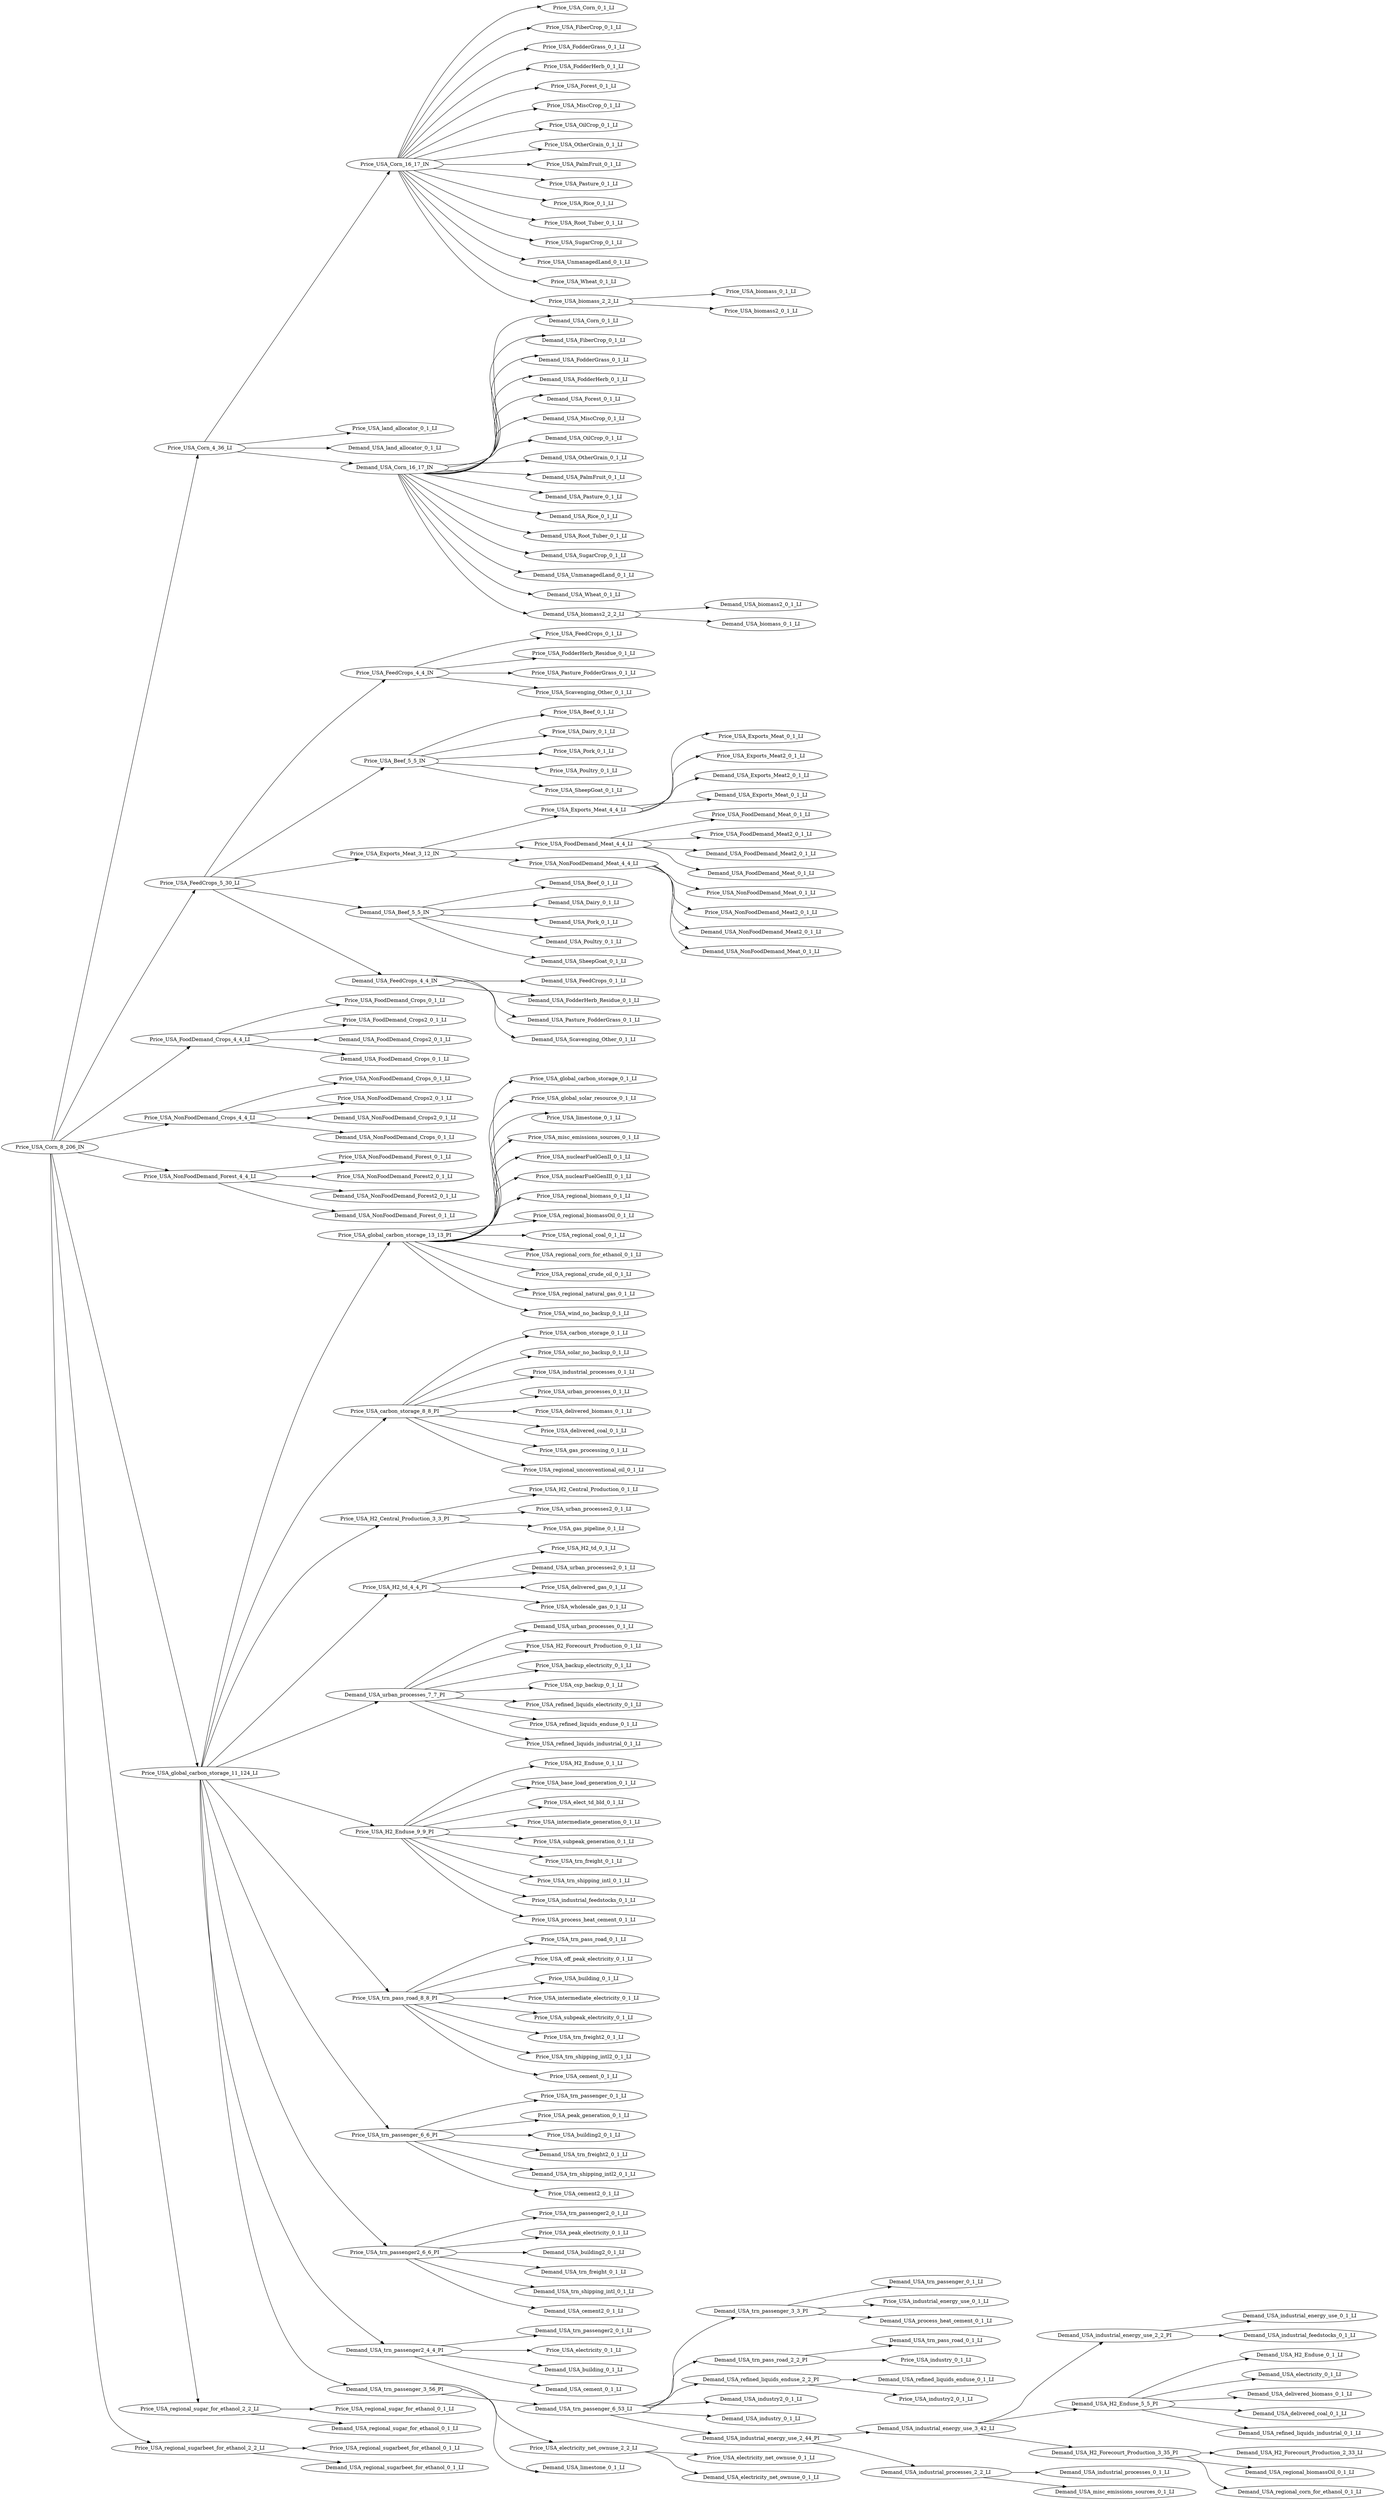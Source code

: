 digraph ClanTree {
rankdir=LR
Price_USA_Corn_8_206_IN -> Price_USA_Corn_4_36_LI;
Price_USA_Corn_4_36_LI -> Price_USA_Corn_16_17_IN;
Price_USA_Corn_16_17_IN -> Price_USA_Corn_0_1_LI;
Price_USA_Corn_16_17_IN -> Price_USA_FiberCrop_0_1_LI;
Price_USA_Corn_16_17_IN -> Price_USA_FodderGrass_0_1_LI;
Price_USA_Corn_16_17_IN -> Price_USA_FodderHerb_0_1_LI;
Price_USA_Corn_16_17_IN -> Price_USA_Forest_0_1_LI;
Price_USA_Corn_16_17_IN -> Price_USA_MiscCrop_0_1_LI;
Price_USA_Corn_16_17_IN -> Price_USA_OilCrop_0_1_LI;
Price_USA_Corn_16_17_IN -> Price_USA_OtherGrain_0_1_LI;
Price_USA_Corn_16_17_IN -> Price_USA_PalmFruit_0_1_LI;
Price_USA_Corn_16_17_IN -> Price_USA_Pasture_0_1_LI;
Price_USA_Corn_16_17_IN -> Price_USA_Rice_0_1_LI;
Price_USA_Corn_16_17_IN -> Price_USA_Root_Tuber_0_1_LI;
Price_USA_Corn_16_17_IN -> Price_USA_SugarCrop_0_1_LI;
Price_USA_Corn_16_17_IN -> Price_USA_UnmanagedLand_0_1_LI;
Price_USA_Corn_16_17_IN -> Price_USA_Wheat_0_1_LI;
Price_USA_Corn_16_17_IN -> Price_USA_biomass_2_2_LI;
Price_USA_biomass_2_2_LI -> Price_USA_biomass_0_1_LI;
Price_USA_biomass_2_2_LI -> Price_USA_biomass2_0_1_LI;
Price_USA_Corn_4_36_LI -> Price_USA_land_allocator_0_1_LI;
Price_USA_Corn_4_36_LI -> Demand_USA_land_allocator_0_1_LI;
Price_USA_Corn_4_36_LI -> Demand_USA_Corn_16_17_IN;
Demand_USA_Corn_16_17_IN -> Demand_USA_Corn_0_1_LI;
Demand_USA_Corn_16_17_IN -> Demand_USA_FiberCrop_0_1_LI;
Demand_USA_Corn_16_17_IN -> Demand_USA_FodderGrass_0_1_LI;
Demand_USA_Corn_16_17_IN -> Demand_USA_FodderHerb_0_1_LI;
Demand_USA_Corn_16_17_IN -> Demand_USA_Forest_0_1_LI;
Demand_USA_Corn_16_17_IN -> Demand_USA_MiscCrop_0_1_LI;
Demand_USA_Corn_16_17_IN -> Demand_USA_OilCrop_0_1_LI;
Demand_USA_Corn_16_17_IN -> Demand_USA_OtherGrain_0_1_LI;
Demand_USA_Corn_16_17_IN -> Demand_USA_PalmFruit_0_1_LI;
Demand_USA_Corn_16_17_IN -> Demand_USA_Pasture_0_1_LI;
Demand_USA_Corn_16_17_IN -> Demand_USA_Rice_0_1_LI;
Demand_USA_Corn_16_17_IN -> Demand_USA_Root_Tuber_0_1_LI;
Demand_USA_Corn_16_17_IN -> Demand_USA_SugarCrop_0_1_LI;
Demand_USA_Corn_16_17_IN -> Demand_USA_UnmanagedLand_0_1_LI;
Demand_USA_Corn_16_17_IN -> Demand_USA_Wheat_0_1_LI;
Demand_USA_Corn_16_17_IN -> Demand_USA_biomass2_2_2_LI;
Demand_USA_biomass2_2_2_LI -> Demand_USA_biomass2_0_1_LI;
Demand_USA_biomass2_2_2_LI -> Demand_USA_biomass_0_1_LI;
Price_USA_Corn_8_206_IN -> Price_USA_FeedCrops_5_30_LI;
Price_USA_FeedCrops_5_30_LI -> Price_USA_FeedCrops_4_4_IN;
Price_USA_FeedCrops_4_4_IN -> Price_USA_FeedCrops_0_1_LI;
Price_USA_FeedCrops_4_4_IN -> Price_USA_FodderHerb_Residue_0_1_LI;
Price_USA_FeedCrops_4_4_IN -> Price_USA_Pasture_FodderGrass_0_1_LI;
Price_USA_FeedCrops_4_4_IN -> Price_USA_Scavenging_Other_0_1_LI;
Price_USA_FeedCrops_5_30_LI -> Price_USA_Beef_5_5_IN;
Price_USA_Beef_5_5_IN -> Price_USA_Beef_0_1_LI;
Price_USA_Beef_5_5_IN -> Price_USA_Dairy_0_1_LI;
Price_USA_Beef_5_5_IN -> Price_USA_Pork_0_1_LI;
Price_USA_Beef_5_5_IN -> Price_USA_Poultry_0_1_LI;
Price_USA_Beef_5_5_IN -> Price_USA_SheepGoat_0_1_LI;
Price_USA_FeedCrops_5_30_LI -> Price_USA_Exports_Meat_3_12_IN;
Price_USA_Exports_Meat_3_12_IN -> Price_USA_Exports_Meat_4_4_LI;
Price_USA_Exports_Meat_4_4_LI -> Price_USA_Exports_Meat_0_1_LI;
Price_USA_Exports_Meat_4_4_LI -> Price_USA_Exports_Meat2_0_1_LI;
Price_USA_Exports_Meat_4_4_LI -> Demand_USA_Exports_Meat2_0_1_LI;
Price_USA_Exports_Meat_4_4_LI -> Demand_USA_Exports_Meat_0_1_LI;
Price_USA_Exports_Meat_3_12_IN -> Price_USA_FoodDemand_Meat_4_4_LI;
Price_USA_FoodDemand_Meat_4_4_LI -> Price_USA_FoodDemand_Meat_0_1_LI;
Price_USA_FoodDemand_Meat_4_4_LI -> Price_USA_FoodDemand_Meat2_0_1_LI;
Price_USA_FoodDemand_Meat_4_4_LI -> Demand_USA_FoodDemand_Meat2_0_1_LI;
Price_USA_FoodDemand_Meat_4_4_LI -> Demand_USA_FoodDemand_Meat_0_1_LI;
Price_USA_Exports_Meat_3_12_IN -> Price_USA_NonFoodDemand_Meat_4_4_LI;
Price_USA_NonFoodDemand_Meat_4_4_LI -> Price_USA_NonFoodDemand_Meat_0_1_LI;
Price_USA_NonFoodDemand_Meat_4_4_LI -> Price_USA_NonFoodDemand_Meat2_0_1_LI;
Price_USA_NonFoodDemand_Meat_4_4_LI -> Demand_USA_NonFoodDemand_Meat2_0_1_LI;
Price_USA_NonFoodDemand_Meat_4_4_LI -> Demand_USA_NonFoodDemand_Meat_0_1_LI;
Price_USA_FeedCrops_5_30_LI -> Demand_USA_Beef_5_5_IN;
Demand_USA_Beef_5_5_IN -> Demand_USA_Beef_0_1_LI;
Demand_USA_Beef_5_5_IN -> Demand_USA_Dairy_0_1_LI;
Demand_USA_Beef_5_5_IN -> Demand_USA_Pork_0_1_LI;
Demand_USA_Beef_5_5_IN -> Demand_USA_Poultry_0_1_LI;
Demand_USA_Beef_5_5_IN -> Demand_USA_SheepGoat_0_1_LI;
Price_USA_FeedCrops_5_30_LI -> Demand_USA_FeedCrops_4_4_IN;
Demand_USA_FeedCrops_4_4_IN -> Demand_USA_FeedCrops_0_1_LI;
Demand_USA_FeedCrops_4_4_IN -> Demand_USA_FodderHerb_Residue_0_1_LI;
Demand_USA_FeedCrops_4_4_IN -> Demand_USA_Pasture_FodderGrass_0_1_LI;
Demand_USA_FeedCrops_4_4_IN -> Demand_USA_Scavenging_Other_0_1_LI;
Price_USA_Corn_8_206_IN -> Price_USA_FoodDemand_Crops_4_4_LI;
Price_USA_FoodDemand_Crops_4_4_LI -> Price_USA_FoodDemand_Crops_0_1_LI;
Price_USA_FoodDemand_Crops_4_4_LI -> Price_USA_FoodDemand_Crops2_0_1_LI;
Price_USA_FoodDemand_Crops_4_4_LI -> Demand_USA_FoodDemand_Crops2_0_1_LI;
Price_USA_FoodDemand_Crops_4_4_LI -> Demand_USA_FoodDemand_Crops_0_1_LI;
Price_USA_Corn_8_206_IN -> Price_USA_NonFoodDemand_Crops_4_4_LI;
Price_USA_NonFoodDemand_Crops_4_4_LI -> Price_USA_NonFoodDemand_Crops_0_1_LI;
Price_USA_NonFoodDemand_Crops_4_4_LI -> Price_USA_NonFoodDemand_Crops2_0_1_LI;
Price_USA_NonFoodDemand_Crops_4_4_LI -> Demand_USA_NonFoodDemand_Crops2_0_1_LI;
Price_USA_NonFoodDemand_Crops_4_4_LI -> Demand_USA_NonFoodDemand_Crops_0_1_LI;
Price_USA_Corn_8_206_IN -> Price_USA_NonFoodDemand_Forest_4_4_LI;
Price_USA_NonFoodDemand_Forest_4_4_LI -> Price_USA_NonFoodDemand_Forest_0_1_LI;
Price_USA_NonFoodDemand_Forest_4_4_LI -> Price_USA_NonFoodDemand_Forest2_0_1_LI;
Price_USA_NonFoodDemand_Forest_4_4_LI -> Demand_USA_NonFoodDemand_Forest2_0_1_LI;
Price_USA_NonFoodDemand_Forest_4_4_LI -> Demand_USA_NonFoodDemand_Forest_0_1_LI;
Price_USA_Corn_8_206_IN -> Price_USA_global_carbon_storage_11_124_LI;
Price_USA_global_carbon_storage_11_124_LI -> Price_USA_global_carbon_storage_13_13_PI;
Price_USA_global_carbon_storage_13_13_PI -> Price_USA_global_carbon_storage_0_1_LI;
Price_USA_global_carbon_storage_13_13_PI -> Price_USA_global_solar_resource_0_1_LI;
Price_USA_global_carbon_storage_13_13_PI -> Price_USA_limestone_0_1_LI;
Price_USA_global_carbon_storage_13_13_PI -> Price_USA_misc_emissions_sources_0_1_LI;
Price_USA_global_carbon_storage_13_13_PI -> Price_USA_nuclearFuelGenII_0_1_LI;
Price_USA_global_carbon_storage_13_13_PI -> Price_USA_nuclearFuelGenIII_0_1_LI;
Price_USA_global_carbon_storage_13_13_PI -> Price_USA_regional_biomass_0_1_LI;
Price_USA_global_carbon_storage_13_13_PI -> Price_USA_regional_biomassOil_0_1_LI;
Price_USA_global_carbon_storage_13_13_PI -> Price_USA_regional_coal_0_1_LI;
Price_USA_global_carbon_storage_13_13_PI -> Price_USA_regional_corn_for_ethanol_0_1_LI;
Price_USA_global_carbon_storage_13_13_PI -> Price_USA_regional_crude_oil_0_1_LI;
Price_USA_global_carbon_storage_13_13_PI -> Price_USA_regional_natural_gas_0_1_LI;
Price_USA_global_carbon_storage_13_13_PI -> Price_USA_wind_no_backup_0_1_LI;
Price_USA_global_carbon_storage_11_124_LI -> Price_USA_carbon_storage_8_8_PI;
Price_USA_carbon_storage_8_8_PI -> Price_USA_carbon_storage_0_1_LI;
Price_USA_carbon_storage_8_8_PI -> Price_USA_solar_no_backup_0_1_LI;
Price_USA_carbon_storage_8_8_PI -> Price_USA_industrial_processes_0_1_LI;
Price_USA_carbon_storage_8_8_PI -> Price_USA_urban_processes_0_1_LI;
Price_USA_carbon_storage_8_8_PI -> Price_USA_delivered_biomass_0_1_LI;
Price_USA_carbon_storage_8_8_PI -> Price_USA_delivered_coal_0_1_LI;
Price_USA_carbon_storage_8_8_PI -> Price_USA_gas_processing_0_1_LI;
Price_USA_carbon_storage_8_8_PI -> Price_USA_regional_unconventional_oil_0_1_LI;
Price_USA_global_carbon_storage_11_124_LI -> Price_USA_H2_Central_Production_3_3_PI;
Price_USA_H2_Central_Production_3_3_PI -> Price_USA_H2_Central_Production_0_1_LI;
Price_USA_H2_Central_Production_3_3_PI -> Price_USA_urban_processes2_0_1_LI;
Price_USA_H2_Central_Production_3_3_PI -> Price_USA_gas_pipeline_0_1_LI;
Price_USA_global_carbon_storage_11_124_LI -> Price_USA_H2_td_4_4_PI;
Price_USA_H2_td_4_4_PI -> Price_USA_H2_td_0_1_LI;
Price_USA_H2_td_4_4_PI -> Demand_USA_urban_processes2_0_1_LI;
Price_USA_H2_td_4_4_PI -> Price_USA_delivered_gas_0_1_LI;
Price_USA_H2_td_4_4_PI -> Price_USA_wholesale_gas_0_1_LI;
Price_USA_global_carbon_storage_11_124_LI -> Demand_USA_urban_processes_7_7_PI;
Demand_USA_urban_processes_7_7_PI -> Demand_USA_urban_processes_0_1_LI;
Demand_USA_urban_processes_7_7_PI -> Price_USA_H2_Forecourt_Production_0_1_LI;
Demand_USA_urban_processes_7_7_PI -> Price_USA_backup_electricity_0_1_LI;
Demand_USA_urban_processes_7_7_PI -> Price_USA_csp_backup_0_1_LI;
Demand_USA_urban_processes_7_7_PI -> Price_USA_refined_liquids_electricity_0_1_LI;
Demand_USA_urban_processes_7_7_PI -> Price_USA_refined_liquids_enduse_0_1_LI;
Demand_USA_urban_processes_7_7_PI -> Price_USA_refined_liquids_industrial_0_1_LI;
Price_USA_global_carbon_storage_11_124_LI -> Price_USA_H2_Enduse_9_9_PI;
Price_USA_H2_Enduse_9_9_PI -> Price_USA_H2_Enduse_0_1_LI;
Price_USA_H2_Enduse_9_9_PI -> Price_USA_base_load_generation_0_1_LI;
Price_USA_H2_Enduse_9_9_PI -> Price_USA_elect_td_bld_0_1_LI;
Price_USA_H2_Enduse_9_9_PI -> Price_USA_intermediate_generation_0_1_LI;
Price_USA_H2_Enduse_9_9_PI -> Price_USA_subpeak_generation_0_1_LI;
Price_USA_H2_Enduse_9_9_PI -> Price_USA_trn_freight_0_1_LI;
Price_USA_H2_Enduse_9_9_PI -> Price_USA_trn_shipping_intl_0_1_LI;
Price_USA_H2_Enduse_9_9_PI -> Price_USA_industrial_feedstocks_0_1_LI;
Price_USA_H2_Enduse_9_9_PI -> Price_USA_process_heat_cement_0_1_LI;
Price_USA_global_carbon_storage_11_124_LI -> Price_USA_trn_pass_road_8_8_PI;
Price_USA_trn_pass_road_8_8_PI -> Price_USA_trn_pass_road_0_1_LI;
Price_USA_trn_pass_road_8_8_PI -> Price_USA_off_peak_electricity_0_1_LI;
Price_USA_trn_pass_road_8_8_PI -> Price_USA_building_0_1_LI;
Price_USA_trn_pass_road_8_8_PI -> Price_USA_intermediate_electricity_0_1_LI;
Price_USA_trn_pass_road_8_8_PI -> Price_USA_subpeak_electricity_0_1_LI;
Price_USA_trn_pass_road_8_8_PI -> Price_USA_trn_freight2_0_1_LI;
Price_USA_trn_pass_road_8_8_PI -> Price_USA_trn_shipping_intl2_0_1_LI;
Price_USA_trn_pass_road_8_8_PI -> Price_USA_cement_0_1_LI;
Price_USA_global_carbon_storage_11_124_LI -> Price_USA_trn_passenger_6_6_PI;
Price_USA_trn_passenger_6_6_PI -> Price_USA_trn_passenger_0_1_LI;
Price_USA_trn_passenger_6_6_PI -> Price_USA_peak_generation_0_1_LI;
Price_USA_trn_passenger_6_6_PI -> Price_USA_building2_0_1_LI;
Price_USA_trn_passenger_6_6_PI -> Demand_USA_trn_freight2_0_1_LI;
Price_USA_trn_passenger_6_6_PI -> Demand_USA_trn_shipping_intl2_0_1_LI;
Price_USA_trn_passenger_6_6_PI -> Price_USA_cement2_0_1_LI;
Price_USA_global_carbon_storage_11_124_LI -> Price_USA_trn_passenger2_6_6_PI;
Price_USA_trn_passenger2_6_6_PI -> Price_USA_trn_passenger2_0_1_LI;
Price_USA_trn_passenger2_6_6_PI -> Price_USA_peak_electricity_0_1_LI;
Price_USA_trn_passenger2_6_6_PI -> Demand_USA_building2_0_1_LI;
Price_USA_trn_passenger2_6_6_PI -> Demand_USA_trn_freight_0_1_LI;
Price_USA_trn_passenger2_6_6_PI -> Demand_USA_trn_shipping_intl_0_1_LI;
Price_USA_trn_passenger2_6_6_PI -> Demand_USA_cement2_0_1_LI;
Price_USA_global_carbon_storage_11_124_LI -> Demand_USA_trn_passenger2_4_4_PI;
Demand_USA_trn_passenger2_4_4_PI -> Demand_USA_trn_passenger2_0_1_LI;
Demand_USA_trn_passenger2_4_4_PI -> Price_USA_electricity_0_1_LI;
Demand_USA_trn_passenger2_4_4_PI -> Demand_USA_building_0_1_LI;
Demand_USA_trn_passenger2_4_4_PI -> Demand_USA_cement_0_1_LI;
Price_USA_global_carbon_storage_11_124_LI -> Demand_USA_trn_passenger_3_56_PI;
Demand_USA_trn_passenger_3_56_PI -> Demand_USA_trn_passenger_6_53_LI;
Demand_USA_trn_passenger_6_53_LI -> Demand_USA_trn_passenger_3_3_PI;
Demand_USA_trn_passenger_3_3_PI -> Demand_USA_trn_passenger_0_1_LI;
Demand_USA_trn_passenger_3_3_PI -> Price_USA_industrial_energy_use_0_1_LI;
Demand_USA_trn_passenger_3_3_PI -> Demand_USA_process_heat_cement_0_1_LI;
Demand_USA_trn_passenger_6_53_LI -> Demand_USA_trn_pass_road_2_2_PI;
Demand_USA_trn_pass_road_2_2_PI -> Demand_USA_trn_pass_road_0_1_LI;
Demand_USA_trn_pass_road_2_2_PI -> Price_USA_industry_0_1_LI;
Demand_USA_trn_passenger_6_53_LI -> Demand_USA_refined_liquids_enduse_2_2_PI;
Demand_USA_refined_liquids_enduse_2_2_PI -> Demand_USA_refined_liquids_enduse_0_1_LI;
Demand_USA_refined_liquids_enduse_2_2_PI -> Price_USA_industry2_0_1_LI;
Demand_USA_trn_passenger_6_53_LI -> Demand_USA_industry2_0_1_LI;
Demand_USA_trn_passenger_6_53_LI -> Demand_USA_industry_0_1_LI;
Demand_USA_trn_passenger_6_53_LI -> Demand_USA_industrial_energy_use_2_44_PI;
Demand_USA_industrial_energy_use_2_44_PI -> Demand_USA_industrial_energy_use_3_42_LI;
Demand_USA_industrial_energy_use_3_42_LI -> Demand_USA_industrial_energy_use_2_2_PI;
Demand_USA_industrial_energy_use_2_2_PI -> Demand_USA_industrial_energy_use_0_1_LI;
Demand_USA_industrial_energy_use_2_2_PI -> Demand_USA_industrial_feedstocks_0_1_LI;
Demand_USA_industrial_energy_use_3_42_LI -> Demand_USA_H2_Enduse_5_5_PI;
Demand_USA_H2_Enduse_5_5_PI -> Demand_USA_H2_Enduse_0_1_LI;
Demand_USA_H2_Enduse_5_5_PI -> Demand_USA_electricity_0_1_LI;
Demand_USA_H2_Enduse_5_5_PI -> Demand_USA_delivered_biomass_0_1_LI;
Demand_USA_H2_Enduse_5_5_PI -> Demand_USA_delivered_coal_0_1_LI;
Demand_USA_H2_Enduse_5_5_PI -> Demand_USA_refined_liquids_industrial_0_1_LI;
Demand_USA_industrial_energy_use_3_42_LI -> Demand_USA_H2_Forecourt_Production_3_35_PI;
Demand_USA_H2_Forecourt_Production_3_35_PI -> Demand_USA_H2_Forecourt_Production_2_33_LI;
Demand_USA_H2_Forecourt_Production_3_35_PI -> Demand_USA_regional_biomassOil_0_1_LI;
Demand_USA_H2_Forecourt_Production_3_35_PI -> Demand_USA_regional_corn_for_ethanol_0_1_LI;
Demand_USA_industrial_energy_use_2_44_PI -> Demand_USA_industrial_processes_2_2_LI;
Demand_USA_industrial_processes_2_2_LI -> Demand_USA_industrial_processes_0_1_LI;
Demand_USA_industrial_processes_2_2_LI -> Demand_USA_misc_emissions_sources_0_1_LI;
Demand_USA_trn_passenger_3_56_PI -> Price_USA_electricity_net_ownuse_2_2_LI;
Price_USA_electricity_net_ownuse_2_2_LI -> Price_USA_electricity_net_ownuse_0_1_LI;
Price_USA_electricity_net_ownuse_2_2_LI -> Demand_USA_electricity_net_ownuse_0_1_LI;
Demand_USA_trn_passenger_3_56_PI -> Demand_USA_limestone_0_1_LI;
Price_USA_Corn_8_206_IN -> Price_USA_regional_sugar_for_ethanol_2_2_LI;
Price_USA_regional_sugar_for_ethanol_2_2_LI -> Price_USA_regional_sugar_for_ethanol_0_1_LI;
Price_USA_regional_sugar_for_ethanol_2_2_LI -> Demand_USA_regional_sugar_for_ethanol_0_1_LI;
Price_USA_Corn_8_206_IN -> Price_USA_regional_sugarbeet_for_ethanol_2_2_LI;
Price_USA_regional_sugarbeet_for_ethanol_2_2_LI -> Price_USA_regional_sugarbeet_for_ethanol_0_1_LI;
Price_USA_regional_sugarbeet_for_ethanol_2_2_LI -> Demand_USA_regional_sugarbeet_for_ethanol_0_1_LI;
}
